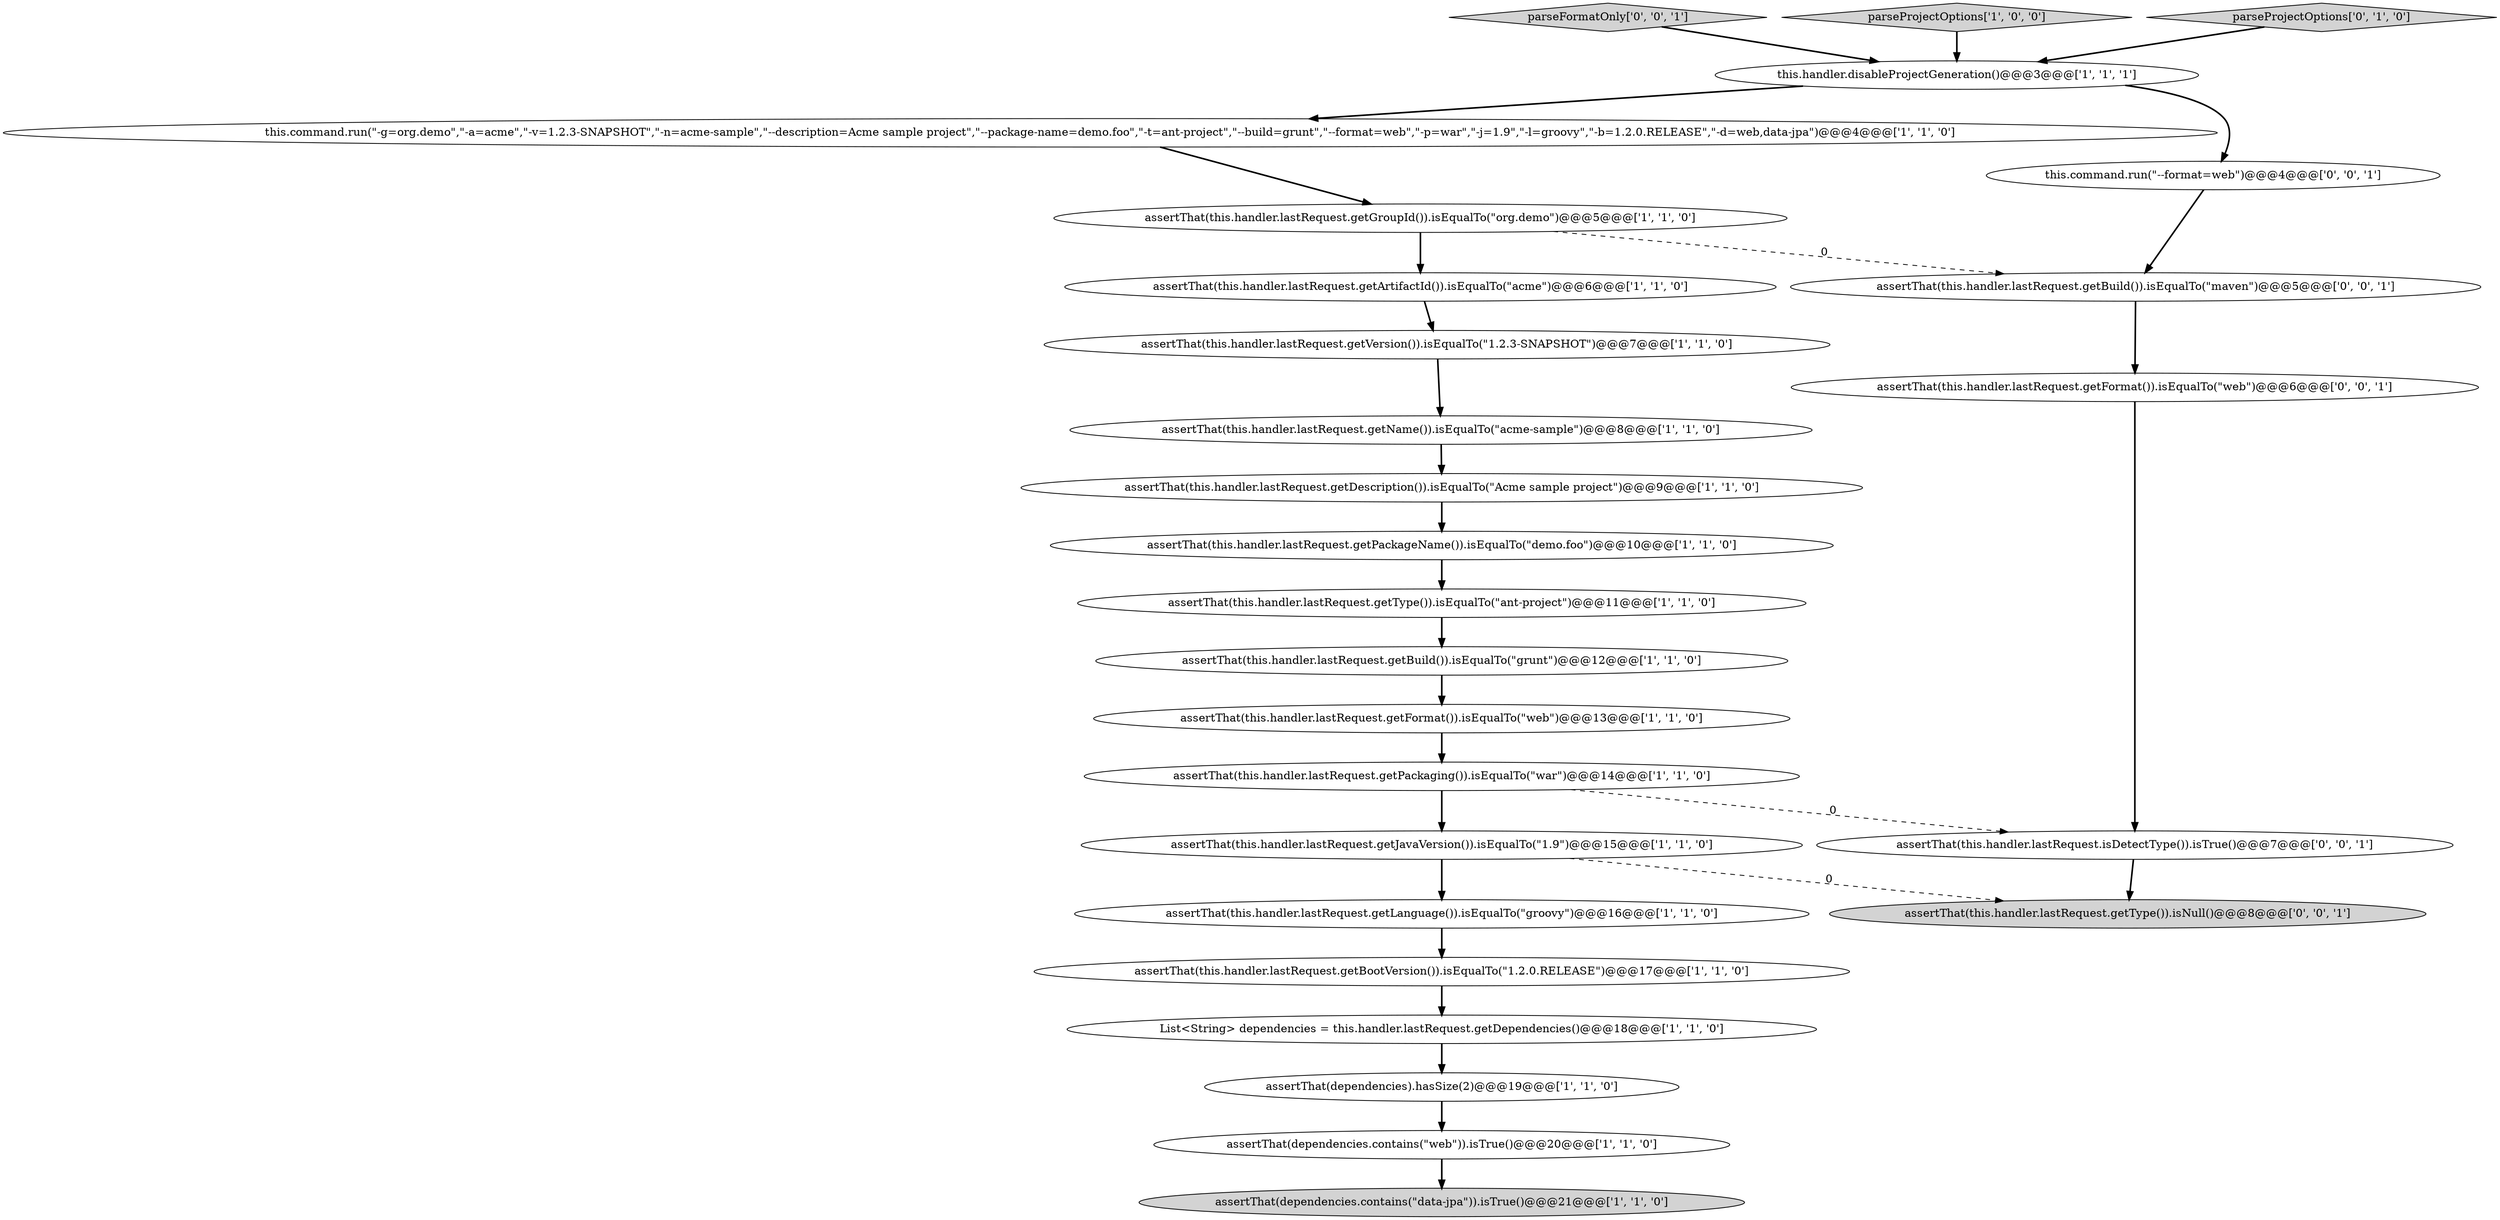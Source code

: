 digraph {
0 [style = filled, label = "assertThat(this.handler.lastRequest.getType()).isEqualTo(\"ant-project\")@@@11@@@['1', '1', '0']", fillcolor = white, shape = ellipse image = "AAA0AAABBB1BBB"];
3 [style = filled, label = "assertThat(dependencies.contains(\"data-jpa\")).isTrue()@@@21@@@['1', '1', '0']", fillcolor = lightgray, shape = ellipse image = "AAA0AAABBB1BBB"];
16 [style = filled, label = "assertThat(dependencies.contains(\"web\")).isTrue()@@@20@@@['1', '1', '0']", fillcolor = white, shape = ellipse image = "AAA0AAABBB1BBB"];
8 [style = filled, label = "assertThat(this.handler.lastRequest.getName()).isEqualTo(\"acme-sample\")@@@8@@@['1', '1', '0']", fillcolor = white, shape = ellipse image = "AAA0AAABBB1BBB"];
25 [style = filled, label = "assertThat(this.handler.lastRequest.getFormat()).isEqualTo(\"web\")@@@6@@@['0', '0', '1']", fillcolor = white, shape = ellipse image = "AAA0AAABBB3BBB"];
7 [style = filled, label = "assertThat(this.handler.lastRequest.getBootVersion()).isEqualTo(\"1.2.0.RELEASE\")@@@17@@@['1', '1', '0']", fillcolor = white, shape = ellipse image = "AAA0AAABBB1BBB"];
23 [style = filled, label = "parseFormatOnly['0', '0', '1']", fillcolor = lightgray, shape = diamond image = "AAA0AAABBB3BBB"];
2 [style = filled, label = "assertThat(this.handler.lastRequest.getFormat()).isEqualTo(\"web\")@@@13@@@['1', '1', '0']", fillcolor = white, shape = ellipse image = "AAA0AAABBB1BBB"];
11 [style = filled, label = "this.command.run(\"-g=org.demo\",\"-a=acme\",\"-v=1.2.3-SNAPSHOT\",\"-n=acme-sample\",\"--description=Acme sample project\",\"--package-name=demo.foo\",\"-t=ant-project\",\"--build=grunt\",\"--format=web\",\"-p=war\",\"-j=1.9\",\"-l=groovy\",\"-b=1.2.0.RELEASE\",\"-d=web,data-jpa\")@@@4@@@['1', '1', '0']", fillcolor = white, shape = ellipse image = "AAA0AAABBB1BBB"];
14 [style = filled, label = "assertThat(this.handler.lastRequest.getPackageName()).isEqualTo(\"demo.foo\")@@@10@@@['1', '1', '0']", fillcolor = white, shape = ellipse image = "AAA0AAABBB1BBB"];
24 [style = filled, label = "assertThat(this.handler.lastRequest.getBuild()).isEqualTo(\"maven\")@@@5@@@['0', '0', '1']", fillcolor = white, shape = ellipse image = "AAA0AAABBB3BBB"];
6 [style = filled, label = "assertThat(this.handler.lastRequest.getBuild()).isEqualTo(\"grunt\")@@@12@@@['1', '1', '0']", fillcolor = white, shape = ellipse image = "AAA0AAABBB1BBB"];
12 [style = filled, label = "assertThat(this.handler.lastRequest.getDescription()).isEqualTo(\"Acme sample project\")@@@9@@@['1', '1', '0']", fillcolor = white, shape = ellipse image = "AAA0AAABBB1BBB"];
5 [style = filled, label = "assertThat(this.handler.lastRequest.getLanguage()).isEqualTo(\"groovy\")@@@16@@@['1', '1', '0']", fillcolor = white, shape = ellipse image = "AAA0AAABBB1BBB"];
9 [style = filled, label = "this.handler.disableProjectGeneration()@@@3@@@['1', '1', '1']", fillcolor = white, shape = ellipse image = "AAA0AAABBB1BBB"];
4 [style = filled, label = "assertThat(this.handler.lastRequest.getJavaVersion()).isEqualTo(\"1.9\")@@@15@@@['1', '1', '0']", fillcolor = white, shape = ellipse image = "AAA0AAABBB1BBB"];
1 [style = filled, label = "assertThat(this.handler.lastRequest.getVersion()).isEqualTo(\"1.2.3-SNAPSHOT\")@@@7@@@['1', '1', '0']", fillcolor = white, shape = ellipse image = "AAA0AAABBB1BBB"];
13 [style = filled, label = "assertThat(this.handler.lastRequest.getPackaging()).isEqualTo(\"war\")@@@14@@@['1', '1', '0']", fillcolor = white, shape = ellipse image = "AAA0AAABBB1BBB"];
15 [style = filled, label = "List<String> dependencies = this.handler.lastRequest.getDependencies()@@@18@@@['1', '1', '0']", fillcolor = white, shape = ellipse image = "AAA0AAABBB1BBB"];
19 [style = filled, label = "parseProjectOptions['1', '0', '0']", fillcolor = lightgray, shape = diamond image = "AAA0AAABBB1BBB"];
17 [style = filled, label = "assertThat(this.handler.lastRequest.getGroupId()).isEqualTo(\"org.demo\")@@@5@@@['1', '1', '0']", fillcolor = white, shape = ellipse image = "AAA0AAABBB1BBB"];
22 [style = filled, label = "this.command.run(\"--format=web\")@@@4@@@['0', '0', '1']", fillcolor = white, shape = ellipse image = "AAA0AAABBB3BBB"];
26 [style = filled, label = "assertThat(this.handler.lastRequest.getType()).isNull()@@@8@@@['0', '0', '1']", fillcolor = lightgray, shape = ellipse image = "AAA0AAABBB3BBB"];
18 [style = filled, label = "assertThat(this.handler.lastRequest.getArtifactId()).isEqualTo(\"acme\")@@@6@@@['1', '1', '0']", fillcolor = white, shape = ellipse image = "AAA0AAABBB1BBB"];
21 [style = filled, label = "assertThat(this.handler.lastRequest.isDetectType()).isTrue()@@@7@@@['0', '0', '1']", fillcolor = white, shape = ellipse image = "AAA0AAABBB3BBB"];
20 [style = filled, label = "parseProjectOptions['0', '1', '0']", fillcolor = lightgray, shape = diamond image = "AAA0AAABBB2BBB"];
10 [style = filled, label = "assertThat(dependencies).hasSize(2)@@@19@@@['1', '1', '0']", fillcolor = white, shape = ellipse image = "AAA0AAABBB1BBB"];
9->22 [style = bold, label=""];
16->3 [style = bold, label=""];
15->10 [style = bold, label=""];
1->8 [style = bold, label=""];
9->11 [style = bold, label=""];
20->9 [style = bold, label=""];
0->6 [style = bold, label=""];
17->24 [style = dashed, label="0"];
4->26 [style = dashed, label="0"];
2->13 [style = bold, label=""];
6->2 [style = bold, label=""];
21->26 [style = bold, label=""];
13->21 [style = dashed, label="0"];
14->0 [style = bold, label=""];
18->1 [style = bold, label=""];
10->16 [style = bold, label=""];
19->9 [style = bold, label=""];
24->25 [style = bold, label=""];
12->14 [style = bold, label=""];
11->17 [style = bold, label=""];
5->7 [style = bold, label=""];
7->15 [style = bold, label=""];
22->24 [style = bold, label=""];
23->9 [style = bold, label=""];
4->5 [style = bold, label=""];
8->12 [style = bold, label=""];
17->18 [style = bold, label=""];
25->21 [style = bold, label=""];
13->4 [style = bold, label=""];
}
